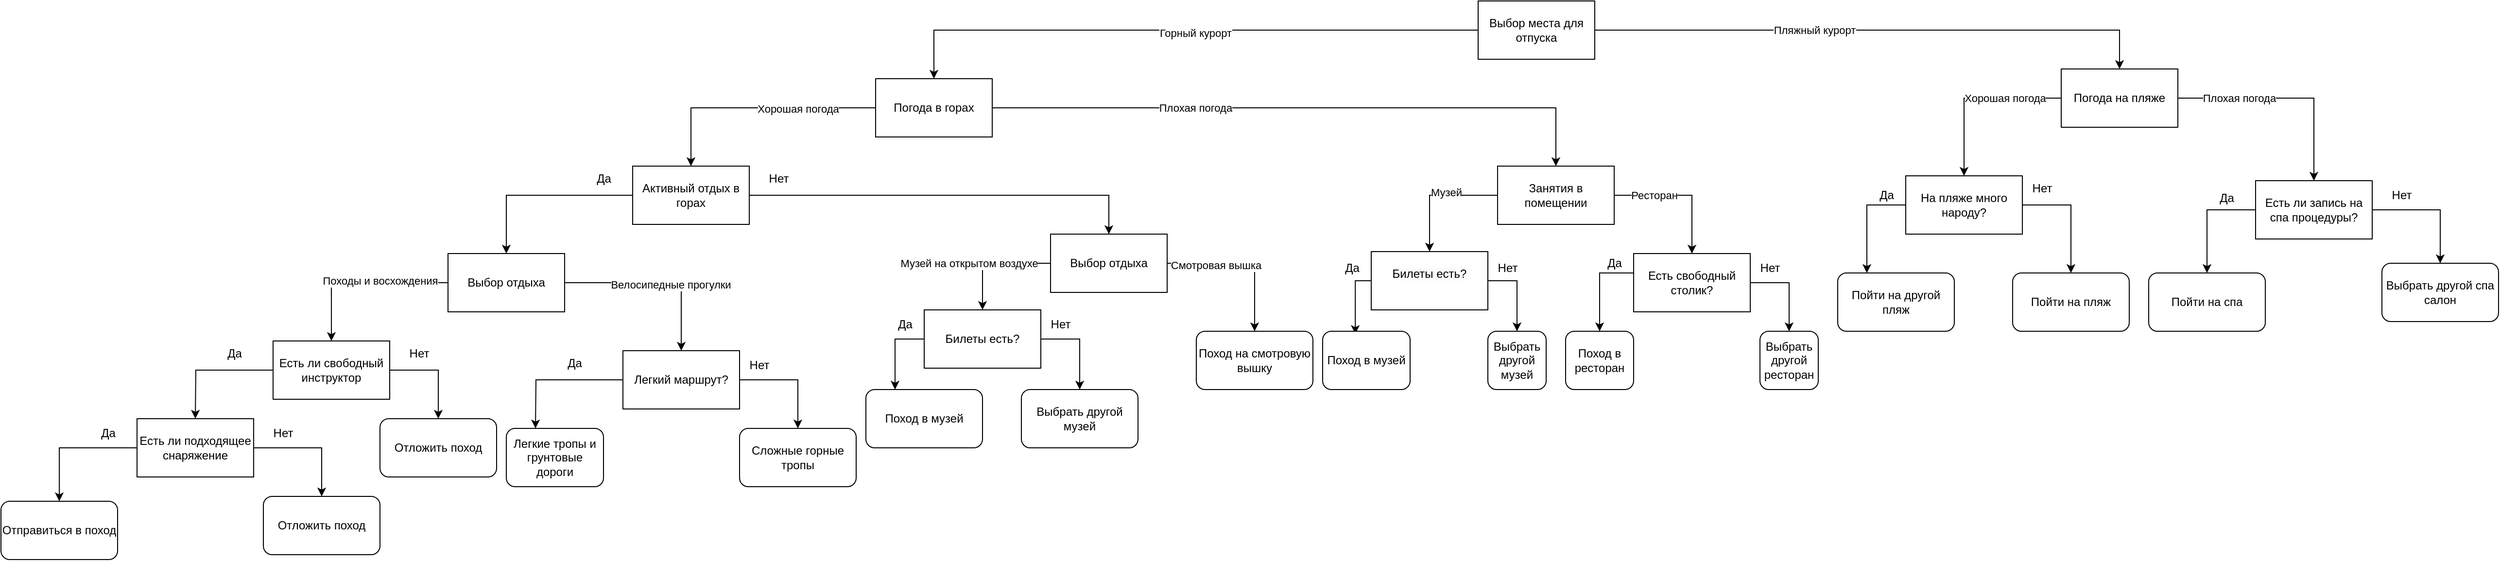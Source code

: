 <mxfile version="21.7.5" type="device">
  <diagram name="Страница 1" id="6pyIFCUkV2e-s-VGVG6v">
    <mxGraphModel dx="1059" dy="565" grid="1" gridSize="10" guides="1" tooltips="1" connect="1" arrows="1" fold="1" page="1" pageScale="1" pageWidth="827" pageHeight="1169" math="0" shadow="0">
      <root>
        <mxCell id="0" />
        <mxCell id="1" parent="0" />
        <mxCell id="yZ3_KTCY5JrwU7TRLGFP-92" style="edgeStyle=orthogonalEdgeStyle;rounded=0;orthogonalLoop=1;jettySize=auto;html=1;" edge="1" parent="1" source="yZ3_KTCY5JrwU7TRLGFP-96" target="yZ3_KTCY5JrwU7TRLGFP-101">
          <mxGeometry relative="1" as="geometry" />
        </mxCell>
        <mxCell id="yZ3_KTCY5JrwU7TRLGFP-93" value="Горный курорт" style="edgeLabel;html=1;align=center;verticalAlign=middle;resizable=0;points=[];" vertex="1" connectable="0" parent="yZ3_KTCY5JrwU7TRLGFP-92">
          <mxGeometry x="-0.044" y="3" relative="1" as="geometry">
            <mxPoint as="offset" />
          </mxGeometry>
        </mxCell>
        <mxCell id="yZ3_KTCY5JrwU7TRLGFP-94" style="edgeStyle=orthogonalEdgeStyle;rounded=0;orthogonalLoop=1;jettySize=auto;html=1;exitX=1;exitY=0.5;exitDx=0;exitDy=0;entryX=0.5;entryY=0;entryDx=0;entryDy=0;" edge="1" parent="1" source="yZ3_KTCY5JrwU7TRLGFP-96" target="yZ3_KTCY5JrwU7TRLGFP-106">
          <mxGeometry relative="1" as="geometry" />
        </mxCell>
        <mxCell id="yZ3_KTCY5JrwU7TRLGFP-95" value="Пляжный курорт" style="edgeLabel;html=1;align=center;verticalAlign=middle;resizable=0;points=[];" vertex="1" connectable="0" parent="yZ3_KTCY5JrwU7TRLGFP-94">
          <mxGeometry x="-0.221" relative="1" as="geometry">
            <mxPoint as="offset" />
          </mxGeometry>
        </mxCell>
        <mxCell id="yZ3_KTCY5JrwU7TRLGFP-96" value="Выбор места для отпуска" style="rounded=0;whiteSpace=wrap;html=1;" vertex="1" parent="1">
          <mxGeometry x="1600" y="630" width="120" height="60" as="geometry" />
        </mxCell>
        <mxCell id="yZ3_KTCY5JrwU7TRLGFP-97" style="edgeStyle=orthogonalEdgeStyle;rounded=0;orthogonalLoop=1;jettySize=auto;html=1;" edge="1" parent="1" source="yZ3_KTCY5JrwU7TRLGFP-101" target="yZ3_KTCY5JrwU7TRLGFP-109">
          <mxGeometry relative="1" as="geometry">
            <Array as="points">
              <mxPoint x="790" y="740" />
            </Array>
          </mxGeometry>
        </mxCell>
        <mxCell id="yZ3_KTCY5JrwU7TRLGFP-98" value="Хорошая погода" style="edgeLabel;html=1;align=center;verticalAlign=middle;resizable=0;points=[];" vertex="1" connectable="0" parent="yZ3_KTCY5JrwU7TRLGFP-97">
          <mxGeometry x="-0.356" y="1" relative="1" as="geometry">
            <mxPoint as="offset" />
          </mxGeometry>
        </mxCell>
        <mxCell id="yZ3_KTCY5JrwU7TRLGFP-99" style="edgeStyle=orthogonalEdgeStyle;rounded=0;orthogonalLoop=1;jettySize=auto;html=1;exitX=1;exitY=0.5;exitDx=0;exitDy=0;entryX=0.5;entryY=0;entryDx=0;entryDy=0;" edge="1" parent="1" source="yZ3_KTCY5JrwU7TRLGFP-101" target="yZ3_KTCY5JrwU7TRLGFP-114">
          <mxGeometry relative="1" as="geometry" />
        </mxCell>
        <mxCell id="yZ3_KTCY5JrwU7TRLGFP-100" value=" Плохая погода" style="edgeLabel;html=1;align=center;verticalAlign=middle;resizable=0;points=[];" vertex="1" connectable="0" parent="yZ3_KTCY5JrwU7TRLGFP-99">
          <mxGeometry x="-0.348" relative="1" as="geometry">
            <mxPoint as="offset" />
          </mxGeometry>
        </mxCell>
        <mxCell id="yZ3_KTCY5JrwU7TRLGFP-101" value="Погода в горах" style="rounded=0;whiteSpace=wrap;html=1;" vertex="1" parent="1">
          <mxGeometry x="980" y="710" width="120" height="60" as="geometry" />
        </mxCell>
        <mxCell id="yZ3_KTCY5JrwU7TRLGFP-102" style="edgeStyle=orthogonalEdgeStyle;rounded=0;orthogonalLoop=1;jettySize=auto;html=1;exitX=0;exitY=0.5;exitDx=0;exitDy=0;entryX=0.5;entryY=0;entryDx=0;entryDy=0;" edge="1" parent="1" source="yZ3_KTCY5JrwU7TRLGFP-106" target="yZ3_KTCY5JrwU7TRLGFP-171">
          <mxGeometry relative="1" as="geometry" />
        </mxCell>
        <mxCell id="yZ3_KTCY5JrwU7TRLGFP-103" value="Хорошая погода" style="edgeLabel;html=1;align=center;verticalAlign=middle;resizable=0;points=[];" vertex="1" connectable="0" parent="yZ3_KTCY5JrwU7TRLGFP-102">
          <mxGeometry x="-0.351" y="7" relative="1" as="geometry">
            <mxPoint y="-7" as="offset" />
          </mxGeometry>
        </mxCell>
        <mxCell id="yZ3_KTCY5JrwU7TRLGFP-104" style="edgeStyle=orthogonalEdgeStyle;rounded=0;orthogonalLoop=1;jettySize=auto;html=1;exitX=1;exitY=0.5;exitDx=0;exitDy=0;entryX=0.5;entryY=0;entryDx=0;entryDy=0;" edge="1" parent="1" source="yZ3_KTCY5JrwU7TRLGFP-106" target="yZ3_KTCY5JrwU7TRLGFP-174">
          <mxGeometry relative="1" as="geometry" />
        </mxCell>
        <mxCell id="yZ3_KTCY5JrwU7TRLGFP-105" value="Плохая погода" style="edgeLabel;html=1;align=center;verticalAlign=middle;resizable=0;points=[];" vertex="1" connectable="0" parent="yZ3_KTCY5JrwU7TRLGFP-104">
          <mxGeometry x="-0.641" y="-1" relative="1" as="geometry">
            <mxPoint x="22" y="-1" as="offset" />
          </mxGeometry>
        </mxCell>
        <mxCell id="yZ3_KTCY5JrwU7TRLGFP-106" value="Погода на пляже" style="rounded=0;whiteSpace=wrap;html=1;" vertex="1" parent="1">
          <mxGeometry x="2200" y="700" width="120" height="60" as="geometry" />
        </mxCell>
        <mxCell id="yZ3_KTCY5JrwU7TRLGFP-107" style="edgeStyle=orthogonalEdgeStyle;rounded=0;orthogonalLoop=1;jettySize=auto;html=1;" edge="1" parent="1" source="yZ3_KTCY5JrwU7TRLGFP-109" target="yZ3_KTCY5JrwU7TRLGFP-119">
          <mxGeometry relative="1" as="geometry" />
        </mxCell>
        <mxCell id="yZ3_KTCY5JrwU7TRLGFP-108" style="edgeStyle=orthogonalEdgeStyle;rounded=0;orthogonalLoop=1;jettySize=auto;html=1;exitX=1;exitY=0.5;exitDx=0;exitDy=0;entryX=0.5;entryY=0;entryDx=0;entryDy=0;" edge="1" parent="1" source="yZ3_KTCY5JrwU7TRLGFP-109" target="yZ3_KTCY5JrwU7TRLGFP-124">
          <mxGeometry relative="1" as="geometry" />
        </mxCell>
        <mxCell id="yZ3_KTCY5JrwU7TRLGFP-109" value="Активный отдых в горах" style="rounded=0;whiteSpace=wrap;html=1;" vertex="1" parent="1">
          <mxGeometry x="730" y="800" width="120" height="60" as="geometry" />
        </mxCell>
        <mxCell id="yZ3_KTCY5JrwU7TRLGFP-110" style="edgeStyle=orthogonalEdgeStyle;rounded=0;orthogonalLoop=1;jettySize=auto;html=1;exitX=0;exitY=0.5;exitDx=0;exitDy=0;entryX=0.5;entryY=0;entryDx=0;entryDy=0;" edge="1" parent="1" source="yZ3_KTCY5JrwU7TRLGFP-114" target="yZ3_KTCY5JrwU7TRLGFP-157">
          <mxGeometry relative="1" as="geometry" />
        </mxCell>
        <mxCell id="yZ3_KTCY5JrwU7TRLGFP-111" value="Музей" style="edgeLabel;html=1;align=center;verticalAlign=middle;resizable=0;points=[];" vertex="1" connectable="0" parent="yZ3_KTCY5JrwU7TRLGFP-110">
          <mxGeometry x="-0.162" y="-3" relative="1" as="geometry">
            <mxPoint as="offset" />
          </mxGeometry>
        </mxCell>
        <mxCell id="yZ3_KTCY5JrwU7TRLGFP-112" style="edgeStyle=orthogonalEdgeStyle;rounded=0;orthogonalLoop=1;jettySize=auto;html=1;exitX=1;exitY=0.5;exitDx=0;exitDy=0;" edge="1" parent="1" source="yZ3_KTCY5JrwU7TRLGFP-114" target="yZ3_KTCY5JrwU7TRLGFP-160">
          <mxGeometry relative="1" as="geometry" />
        </mxCell>
        <mxCell id="yZ3_KTCY5JrwU7TRLGFP-113" value="Ресторан" style="edgeLabel;html=1;align=center;verticalAlign=middle;resizable=0;points=[];" vertex="1" connectable="0" parent="yZ3_KTCY5JrwU7TRLGFP-112">
          <mxGeometry x="-0.395" y="-9" relative="1" as="geometry">
            <mxPoint x="-2" y="-9" as="offset" />
          </mxGeometry>
        </mxCell>
        <mxCell id="yZ3_KTCY5JrwU7TRLGFP-114" value="Занятия в помещении" style="rounded=0;whiteSpace=wrap;html=1;" vertex="1" parent="1">
          <mxGeometry x="1620" y="800" width="120" height="60" as="geometry" />
        </mxCell>
        <mxCell id="yZ3_KTCY5JrwU7TRLGFP-115" style="edgeStyle=orthogonalEdgeStyle;rounded=0;orthogonalLoop=1;jettySize=auto;html=1;entryX=0.5;entryY=0;entryDx=0;entryDy=0;" edge="1" parent="1" source="yZ3_KTCY5JrwU7TRLGFP-119" target="yZ3_KTCY5JrwU7TRLGFP-129">
          <mxGeometry relative="1" as="geometry" />
        </mxCell>
        <mxCell id="yZ3_KTCY5JrwU7TRLGFP-116" value="Походы и восхождения" style="edgeLabel;html=1;align=center;verticalAlign=middle;resizable=0;points=[];" vertex="1" connectable="0" parent="yZ3_KTCY5JrwU7TRLGFP-115">
          <mxGeometry x="-0.219" y="-2" relative="1" as="geometry">
            <mxPoint as="offset" />
          </mxGeometry>
        </mxCell>
        <mxCell id="yZ3_KTCY5JrwU7TRLGFP-117" style="edgeStyle=orthogonalEdgeStyle;rounded=0;orthogonalLoop=1;jettySize=auto;html=1;exitX=1;exitY=0.5;exitDx=0;exitDy=0;entryX=0.5;entryY=0;entryDx=0;entryDy=0;" edge="1" parent="1" source="yZ3_KTCY5JrwU7TRLGFP-119" target="yZ3_KTCY5JrwU7TRLGFP-132">
          <mxGeometry relative="1" as="geometry" />
        </mxCell>
        <mxCell id="yZ3_KTCY5JrwU7TRLGFP-118" value="Велосипедные прогулки" style="edgeLabel;html=1;align=center;verticalAlign=middle;resizable=0;points=[];" vertex="1" connectable="0" parent="yZ3_KTCY5JrwU7TRLGFP-117">
          <mxGeometry x="0.149" y="-2" relative="1" as="geometry">
            <mxPoint as="offset" />
          </mxGeometry>
        </mxCell>
        <mxCell id="yZ3_KTCY5JrwU7TRLGFP-119" value="Выбор отдыха" style="rounded=0;whiteSpace=wrap;html=1;" vertex="1" parent="1">
          <mxGeometry x="540" y="890" width="120" height="60" as="geometry" />
        </mxCell>
        <mxCell id="yZ3_KTCY5JrwU7TRLGFP-120" style="edgeStyle=orthogonalEdgeStyle;rounded=0;orthogonalLoop=1;jettySize=auto;html=1;entryX=0.5;entryY=0;entryDx=0;entryDy=0;" edge="1" parent="1" source="yZ3_KTCY5JrwU7TRLGFP-124" target="yZ3_KTCY5JrwU7TRLGFP-149">
          <mxGeometry relative="1" as="geometry">
            <Array as="points">
              <mxPoint x="1090" y="900" />
              <mxPoint x="1090" y="948" />
            </Array>
          </mxGeometry>
        </mxCell>
        <mxCell id="yZ3_KTCY5JrwU7TRLGFP-121" value="Музей на открытом воздухе&lt;br&gt;" style="edgeLabel;html=1;align=center;verticalAlign=middle;resizable=0;points=[];" vertex="1" connectable="0" parent="yZ3_KTCY5JrwU7TRLGFP-120">
          <mxGeometry x="-0.139" y="5" relative="1" as="geometry">
            <mxPoint x="-33" y="-5" as="offset" />
          </mxGeometry>
        </mxCell>
        <mxCell id="yZ3_KTCY5JrwU7TRLGFP-122" style="edgeStyle=orthogonalEdgeStyle;rounded=0;orthogonalLoop=1;jettySize=auto;html=1;exitX=1;exitY=0.5;exitDx=0;exitDy=0;entryX=0.5;entryY=0;entryDx=0;entryDy=0;" edge="1" parent="1" source="yZ3_KTCY5JrwU7TRLGFP-124" target="yZ3_KTCY5JrwU7TRLGFP-154">
          <mxGeometry relative="1" as="geometry">
            <mxPoint x="1440" y="960" as="targetPoint" />
          </mxGeometry>
        </mxCell>
        <mxCell id="yZ3_KTCY5JrwU7TRLGFP-123" value="Смотровая вышка" style="edgeLabel;html=1;align=center;verticalAlign=middle;resizable=0;points=[];" vertex="1" connectable="0" parent="yZ3_KTCY5JrwU7TRLGFP-122">
          <mxGeometry x="-0.389" y="-2" relative="1" as="geometry">
            <mxPoint x="1" as="offset" />
          </mxGeometry>
        </mxCell>
        <mxCell id="yZ3_KTCY5JrwU7TRLGFP-124" value="Выбор отдыха" style="rounded=0;whiteSpace=wrap;html=1;" vertex="1" parent="1">
          <mxGeometry x="1160" y="870" width="120" height="60" as="geometry" />
        </mxCell>
        <mxCell id="yZ3_KTCY5JrwU7TRLGFP-125" value="Да&lt;br&gt;" style="text;html=1;align=center;verticalAlign=middle;resizable=0;points=[];autosize=1;strokeColor=none;fillColor=none;" vertex="1" parent="1">
          <mxGeometry x="680" y="798" width="40" height="30" as="geometry" />
        </mxCell>
        <mxCell id="yZ3_KTCY5JrwU7TRLGFP-126" value="Нет" style="text;html=1;align=center;verticalAlign=middle;resizable=0;points=[];autosize=1;strokeColor=none;fillColor=none;" vertex="1" parent="1">
          <mxGeometry x="860" y="798" width="40" height="30" as="geometry" />
        </mxCell>
        <mxCell id="yZ3_KTCY5JrwU7TRLGFP-127" style="edgeStyle=orthogonalEdgeStyle;rounded=0;orthogonalLoop=1;jettySize=auto;html=1;exitX=0;exitY=0.5;exitDx=0;exitDy=0;entryX=0.5;entryY=0;entryDx=0;entryDy=0;" edge="1" parent="1" source="yZ3_KTCY5JrwU7TRLGFP-129">
          <mxGeometry relative="1" as="geometry">
            <mxPoint x="280" y="1060" as="targetPoint" />
          </mxGeometry>
        </mxCell>
        <mxCell id="yZ3_KTCY5JrwU7TRLGFP-128" style="edgeStyle=orthogonalEdgeStyle;rounded=0;orthogonalLoop=1;jettySize=auto;html=1;exitX=1;exitY=0.5;exitDx=0;exitDy=0;" edge="1" parent="1" source="yZ3_KTCY5JrwU7TRLGFP-129" target="yZ3_KTCY5JrwU7TRLGFP-139">
          <mxGeometry relative="1" as="geometry" />
        </mxCell>
        <mxCell id="yZ3_KTCY5JrwU7TRLGFP-129" value="Есть ли свободный инструктор" style="rounded=0;whiteSpace=wrap;html=1;" vertex="1" parent="1">
          <mxGeometry x="360" y="980" width="120" height="60" as="geometry" />
        </mxCell>
        <mxCell id="yZ3_KTCY5JrwU7TRLGFP-130" style="edgeStyle=orthogonalEdgeStyle;rounded=0;orthogonalLoop=1;jettySize=auto;html=1;exitX=0;exitY=0.5;exitDx=0;exitDy=0;entryX=0.25;entryY=0;entryDx=0;entryDy=0;" edge="1" parent="1" source="yZ3_KTCY5JrwU7TRLGFP-132">
          <mxGeometry relative="1" as="geometry">
            <mxPoint x="630" y="1070" as="targetPoint" />
          </mxGeometry>
        </mxCell>
        <mxCell id="yZ3_KTCY5JrwU7TRLGFP-131" style="edgeStyle=orthogonalEdgeStyle;rounded=0;orthogonalLoop=1;jettySize=auto;html=1;exitX=1;exitY=0.5;exitDx=0;exitDy=0;entryX=0.5;entryY=0;entryDx=0;entryDy=0;" edge="1" parent="1" source="yZ3_KTCY5JrwU7TRLGFP-132" target="yZ3_KTCY5JrwU7TRLGFP-145">
          <mxGeometry relative="1" as="geometry" />
        </mxCell>
        <mxCell id="yZ3_KTCY5JrwU7TRLGFP-132" value="Легкий маршрут?" style="rounded=0;whiteSpace=wrap;html=1;" vertex="1" parent="1">
          <mxGeometry x="720" y="990" width="120" height="60" as="geometry" />
        </mxCell>
        <mxCell id="yZ3_KTCY5JrwU7TRLGFP-133" value="Да" style="text;html=1;align=center;verticalAlign=middle;resizable=0;points=[];autosize=1;strokeColor=none;fillColor=none;" vertex="1" parent="1">
          <mxGeometry x="300" y="978" width="40" height="30" as="geometry" />
        </mxCell>
        <mxCell id="yZ3_KTCY5JrwU7TRLGFP-134" style="edgeStyle=orthogonalEdgeStyle;rounded=0;orthogonalLoop=1;jettySize=auto;html=1;exitX=0;exitY=0.5;exitDx=0;exitDy=0;entryX=0.5;entryY=0;entryDx=0;entryDy=0;" edge="1" parent="1" source="yZ3_KTCY5JrwU7TRLGFP-136" target="yZ3_KTCY5JrwU7TRLGFP-137">
          <mxGeometry relative="1" as="geometry" />
        </mxCell>
        <mxCell id="yZ3_KTCY5JrwU7TRLGFP-135" style="edgeStyle=orthogonalEdgeStyle;rounded=0;orthogonalLoop=1;jettySize=auto;html=1;exitX=1;exitY=0.5;exitDx=0;exitDy=0;" edge="1" parent="1" source="yZ3_KTCY5JrwU7TRLGFP-136" target="yZ3_KTCY5JrwU7TRLGFP-138">
          <mxGeometry relative="1" as="geometry" />
        </mxCell>
        <mxCell id="yZ3_KTCY5JrwU7TRLGFP-136" value="Есть ли подходящее снаряжение" style="rounded=0;whiteSpace=wrap;html=1;" vertex="1" parent="1">
          <mxGeometry x="220" y="1060" width="120" height="60" as="geometry" />
        </mxCell>
        <mxCell id="yZ3_KTCY5JrwU7TRLGFP-137" value="Отправиться в поход" style="rounded=1;whiteSpace=wrap;html=1;" vertex="1" parent="1">
          <mxGeometry x="80" y="1145" width="120" height="60" as="geometry" />
        </mxCell>
        <mxCell id="yZ3_KTCY5JrwU7TRLGFP-138" value="Отложить поход" style="rounded=1;whiteSpace=wrap;html=1;" vertex="1" parent="1">
          <mxGeometry x="350" y="1140" width="120" height="60" as="geometry" />
        </mxCell>
        <mxCell id="yZ3_KTCY5JrwU7TRLGFP-139" value="Отложить поход" style="rounded=1;whiteSpace=wrap;html=1;" vertex="1" parent="1">
          <mxGeometry x="470" y="1060" width="120" height="60" as="geometry" />
        </mxCell>
        <mxCell id="yZ3_KTCY5JrwU7TRLGFP-140" value="Нет" style="text;html=1;align=center;verticalAlign=middle;resizable=0;points=[];autosize=1;strokeColor=none;fillColor=none;" vertex="1" parent="1">
          <mxGeometry x="490" y="978" width="40" height="30" as="geometry" />
        </mxCell>
        <mxCell id="yZ3_KTCY5JrwU7TRLGFP-141" value="Да" style="text;html=1;align=center;verticalAlign=middle;resizable=0;points=[];autosize=1;strokeColor=none;fillColor=none;" vertex="1" parent="1">
          <mxGeometry x="170" y="1060" width="40" height="30" as="geometry" />
        </mxCell>
        <mxCell id="yZ3_KTCY5JrwU7TRLGFP-142" value="Нет" style="text;html=1;align=center;verticalAlign=middle;resizable=0;points=[];autosize=1;strokeColor=none;fillColor=none;" vertex="1" parent="1">
          <mxGeometry x="350" y="1060" width="40" height="30" as="geometry" />
        </mxCell>
        <mxCell id="yZ3_KTCY5JrwU7TRLGFP-143" value="Да" style="text;html=1;align=center;verticalAlign=middle;resizable=0;points=[];autosize=1;strokeColor=none;fillColor=none;" vertex="1" parent="1">
          <mxGeometry x="650" y="988" width="40" height="30" as="geometry" />
        </mxCell>
        <mxCell id="yZ3_KTCY5JrwU7TRLGFP-144" value="Легкие тропы и грунтовые дороги" style="rounded=1;whiteSpace=wrap;html=1;" vertex="1" parent="1">
          <mxGeometry x="600" y="1070" width="100" height="60" as="geometry" />
        </mxCell>
        <mxCell id="yZ3_KTCY5JrwU7TRLGFP-145" value="Сложные горные тропы" style="rounded=1;whiteSpace=wrap;html=1;" vertex="1" parent="1">
          <mxGeometry x="840" y="1070" width="120" height="60" as="geometry" />
        </mxCell>
        <mxCell id="yZ3_KTCY5JrwU7TRLGFP-146" value="Нет&lt;br&gt;" style="text;html=1;align=center;verticalAlign=middle;resizable=0;points=[];autosize=1;strokeColor=none;fillColor=none;" vertex="1" parent="1">
          <mxGeometry x="840" y="990" width="40" height="30" as="geometry" />
        </mxCell>
        <mxCell id="yZ3_KTCY5JrwU7TRLGFP-147" style="edgeStyle=orthogonalEdgeStyle;rounded=0;orthogonalLoop=1;jettySize=auto;html=1;exitX=0;exitY=0.5;exitDx=0;exitDy=0;entryX=0.25;entryY=0;entryDx=0;entryDy=0;" edge="1" parent="1" source="yZ3_KTCY5JrwU7TRLGFP-149" target="yZ3_KTCY5JrwU7TRLGFP-150">
          <mxGeometry relative="1" as="geometry" />
        </mxCell>
        <mxCell id="yZ3_KTCY5JrwU7TRLGFP-148" style="edgeStyle=orthogonalEdgeStyle;rounded=0;orthogonalLoop=1;jettySize=auto;html=1;exitX=1;exitY=0.5;exitDx=0;exitDy=0;entryX=0.5;entryY=0;entryDx=0;entryDy=0;" edge="1" parent="1" source="yZ3_KTCY5JrwU7TRLGFP-149" target="yZ3_KTCY5JrwU7TRLGFP-152">
          <mxGeometry relative="1" as="geometry" />
        </mxCell>
        <mxCell id="yZ3_KTCY5JrwU7TRLGFP-149" value="Билеты есть?&lt;br&gt;" style="rounded=0;whiteSpace=wrap;html=1;" vertex="1" parent="1">
          <mxGeometry x="1030" y="948" width="120" height="60" as="geometry" />
        </mxCell>
        <mxCell id="yZ3_KTCY5JrwU7TRLGFP-150" value="Поход в музей" style="rounded=1;whiteSpace=wrap;html=1;" vertex="1" parent="1">
          <mxGeometry x="970" y="1030" width="120" height="60" as="geometry" />
        </mxCell>
        <mxCell id="yZ3_KTCY5JrwU7TRLGFP-151" value="Да" style="text;html=1;align=center;verticalAlign=middle;resizable=0;points=[];autosize=1;strokeColor=none;fillColor=none;" vertex="1" parent="1">
          <mxGeometry x="990" y="948" width="40" height="30" as="geometry" />
        </mxCell>
        <mxCell id="yZ3_KTCY5JrwU7TRLGFP-152" value="Выбрать другой музей" style="rounded=1;whiteSpace=wrap;html=1;" vertex="1" parent="1">
          <mxGeometry x="1130" y="1030" width="120" height="60" as="geometry" />
        </mxCell>
        <mxCell id="yZ3_KTCY5JrwU7TRLGFP-153" value="Нет" style="text;html=1;align=center;verticalAlign=middle;resizable=0;points=[];autosize=1;strokeColor=none;fillColor=none;" vertex="1" parent="1">
          <mxGeometry x="1150" y="948" width="40" height="30" as="geometry" />
        </mxCell>
        <mxCell id="yZ3_KTCY5JrwU7TRLGFP-154" value="Поход на смотровую вышку" style="rounded=1;whiteSpace=wrap;html=1;" vertex="1" parent="1">
          <mxGeometry x="1310" y="970" width="120" height="60" as="geometry" />
        </mxCell>
        <mxCell id="yZ3_KTCY5JrwU7TRLGFP-155" style="edgeStyle=orthogonalEdgeStyle;rounded=0;orthogonalLoop=1;jettySize=auto;html=1;exitX=0;exitY=0.5;exitDx=0;exitDy=0;entryX=0.373;entryY=0.046;entryDx=0;entryDy=0;entryPerimeter=0;" edge="1" parent="1" source="yZ3_KTCY5JrwU7TRLGFP-157" target="yZ3_KTCY5JrwU7TRLGFP-161">
          <mxGeometry relative="1" as="geometry">
            <Array as="points">
              <mxPoint x="1474" y="918" />
            </Array>
          </mxGeometry>
        </mxCell>
        <mxCell id="yZ3_KTCY5JrwU7TRLGFP-156" style="edgeStyle=orthogonalEdgeStyle;rounded=0;orthogonalLoop=1;jettySize=auto;html=1;exitX=1;exitY=0.5;exitDx=0;exitDy=0;entryX=0.5;entryY=0;entryDx=0;entryDy=0;" edge="1" parent="1" source="yZ3_KTCY5JrwU7TRLGFP-157" target="yZ3_KTCY5JrwU7TRLGFP-163">
          <mxGeometry relative="1" as="geometry" />
        </mxCell>
        <mxCell id="yZ3_KTCY5JrwU7TRLGFP-157" value="&#xa;&lt;span style=&quot;color: rgb(0, 0, 0); font-family: Helvetica; font-size: 12px; font-style: normal; font-variant-ligatures: normal; font-variant-caps: normal; font-weight: 400; letter-spacing: normal; orphans: 2; text-align: center; text-indent: 0px; text-transform: none; widows: 2; word-spacing: 0px; -webkit-text-stroke-width: 0px; background-color: rgb(251, 251, 251); text-decoration-thickness: initial; text-decoration-style: initial; text-decoration-color: initial; float: none; display: inline !important;&quot;&gt;Билеты есть?&lt;/span&gt;&#xa;&#xa;" style="rounded=0;whiteSpace=wrap;html=1;" vertex="1" parent="1">
          <mxGeometry x="1490" y="888" width="120" height="60" as="geometry" />
        </mxCell>
        <mxCell id="yZ3_KTCY5JrwU7TRLGFP-158" style="edgeStyle=orthogonalEdgeStyle;rounded=0;orthogonalLoop=1;jettySize=auto;html=1;entryX=0.5;entryY=0;entryDx=0;entryDy=0;" edge="1" parent="1" source="yZ3_KTCY5JrwU7TRLGFP-160" target="yZ3_KTCY5JrwU7TRLGFP-165">
          <mxGeometry relative="1" as="geometry">
            <Array as="points">
              <mxPoint x="1725" y="910" />
            </Array>
          </mxGeometry>
        </mxCell>
        <mxCell id="yZ3_KTCY5JrwU7TRLGFP-159" style="edgeStyle=orthogonalEdgeStyle;rounded=0;orthogonalLoop=1;jettySize=auto;html=1;exitX=1;exitY=0.5;exitDx=0;exitDy=0;" edge="1" parent="1" source="yZ3_KTCY5JrwU7TRLGFP-160" target="yZ3_KTCY5JrwU7TRLGFP-166">
          <mxGeometry relative="1" as="geometry" />
        </mxCell>
        <mxCell id="yZ3_KTCY5JrwU7TRLGFP-160" value="Есть свободный столик?" style="rounded=0;whiteSpace=wrap;html=1;" vertex="1" parent="1">
          <mxGeometry x="1760" y="890" width="120" height="60" as="geometry" />
        </mxCell>
        <mxCell id="yZ3_KTCY5JrwU7TRLGFP-161" value="Поход в музей" style="rounded=1;whiteSpace=wrap;html=1;" vertex="1" parent="1">
          <mxGeometry x="1440" y="970" width="90" height="60" as="geometry" />
        </mxCell>
        <mxCell id="yZ3_KTCY5JrwU7TRLGFP-162" value="Да" style="text;html=1;align=center;verticalAlign=middle;resizable=0;points=[];autosize=1;strokeColor=none;fillColor=none;" vertex="1" parent="1">
          <mxGeometry x="1450" y="890" width="40" height="30" as="geometry" />
        </mxCell>
        <mxCell id="yZ3_KTCY5JrwU7TRLGFP-163" value="Выбрать другой музей" style="rounded=1;whiteSpace=wrap;html=1;" vertex="1" parent="1">
          <mxGeometry x="1610" y="970" width="60" height="60" as="geometry" />
        </mxCell>
        <mxCell id="yZ3_KTCY5JrwU7TRLGFP-164" value="Нет" style="text;html=1;align=center;verticalAlign=middle;resizable=0;points=[];autosize=1;strokeColor=none;fillColor=none;" vertex="1" parent="1">
          <mxGeometry x="1610" y="890" width="40" height="30" as="geometry" />
        </mxCell>
        <mxCell id="yZ3_KTCY5JrwU7TRLGFP-165" value="Поход в ресторан" style="rounded=1;whiteSpace=wrap;html=1;" vertex="1" parent="1">
          <mxGeometry x="1690" y="970" width="70" height="60" as="geometry" />
        </mxCell>
        <mxCell id="yZ3_KTCY5JrwU7TRLGFP-166" value="Выбрать другой ресторан" style="rounded=1;whiteSpace=wrap;html=1;" vertex="1" parent="1">
          <mxGeometry x="1890" y="970" width="60" height="60" as="geometry" />
        </mxCell>
        <mxCell id="yZ3_KTCY5JrwU7TRLGFP-167" value="Да" style="text;html=1;align=center;verticalAlign=middle;resizable=0;points=[];autosize=1;strokeColor=none;fillColor=none;" vertex="1" parent="1">
          <mxGeometry x="1720" y="885" width="40" height="30" as="geometry" />
        </mxCell>
        <mxCell id="yZ3_KTCY5JrwU7TRLGFP-168" value="Нет" style="text;html=1;align=center;verticalAlign=middle;resizable=0;points=[];autosize=1;strokeColor=none;fillColor=none;" vertex="1" parent="1">
          <mxGeometry x="1880" y="890" width="40" height="30" as="geometry" />
        </mxCell>
        <mxCell id="yZ3_KTCY5JrwU7TRLGFP-169" style="edgeStyle=orthogonalEdgeStyle;rounded=0;orthogonalLoop=1;jettySize=auto;html=1;exitX=0;exitY=0.5;exitDx=0;exitDy=0;entryX=0.25;entryY=0;entryDx=0;entryDy=0;" edge="1" parent="1" source="yZ3_KTCY5JrwU7TRLGFP-171" target="yZ3_KTCY5JrwU7TRLGFP-175">
          <mxGeometry relative="1" as="geometry" />
        </mxCell>
        <mxCell id="yZ3_KTCY5JrwU7TRLGFP-170" style="edgeStyle=orthogonalEdgeStyle;rounded=0;orthogonalLoop=1;jettySize=auto;html=1;exitX=1;exitY=0.5;exitDx=0;exitDy=0;entryX=0.5;entryY=0;entryDx=0;entryDy=0;" edge="1" parent="1" source="yZ3_KTCY5JrwU7TRLGFP-171" target="yZ3_KTCY5JrwU7TRLGFP-177">
          <mxGeometry relative="1" as="geometry" />
        </mxCell>
        <mxCell id="yZ3_KTCY5JrwU7TRLGFP-171" value="На пляже много народу?" style="rounded=0;whiteSpace=wrap;html=1;" vertex="1" parent="1">
          <mxGeometry x="2040" y="810" width="120" height="60" as="geometry" />
        </mxCell>
        <mxCell id="yZ3_KTCY5JrwU7TRLGFP-172" style="edgeStyle=orthogonalEdgeStyle;rounded=0;orthogonalLoop=1;jettySize=auto;html=1;exitX=0;exitY=0.5;exitDx=0;exitDy=0;entryX=0.5;entryY=0;entryDx=0;entryDy=0;" edge="1" parent="1" source="yZ3_KTCY5JrwU7TRLGFP-174" target="yZ3_KTCY5JrwU7TRLGFP-179">
          <mxGeometry relative="1" as="geometry" />
        </mxCell>
        <mxCell id="yZ3_KTCY5JrwU7TRLGFP-173" style="edgeStyle=orthogonalEdgeStyle;rounded=0;orthogonalLoop=1;jettySize=auto;html=1;exitX=1;exitY=0.5;exitDx=0;exitDy=0;" edge="1" parent="1" source="yZ3_KTCY5JrwU7TRLGFP-174" target="yZ3_KTCY5JrwU7TRLGFP-180">
          <mxGeometry relative="1" as="geometry" />
        </mxCell>
        <mxCell id="yZ3_KTCY5JrwU7TRLGFP-174" value="Есть ли запись на спа процедуры?" style="rounded=0;whiteSpace=wrap;html=1;" vertex="1" parent="1">
          <mxGeometry x="2400" y="815" width="120" height="60" as="geometry" />
        </mxCell>
        <mxCell id="yZ3_KTCY5JrwU7TRLGFP-175" value="Пойти на другой пляж" style="rounded=1;whiteSpace=wrap;html=1;" vertex="1" parent="1">
          <mxGeometry x="1970" y="910" width="120" height="60" as="geometry" />
        </mxCell>
        <mxCell id="yZ3_KTCY5JrwU7TRLGFP-176" value="Да" style="text;html=1;align=center;verticalAlign=middle;resizable=0;points=[];autosize=1;strokeColor=none;fillColor=none;" vertex="1" parent="1">
          <mxGeometry x="2000" y="815" width="40" height="30" as="geometry" />
        </mxCell>
        <mxCell id="yZ3_KTCY5JrwU7TRLGFP-177" value="Пойти на пляж" style="rounded=1;whiteSpace=wrap;html=1;" vertex="1" parent="1">
          <mxGeometry x="2150" y="910" width="120" height="60" as="geometry" />
        </mxCell>
        <mxCell id="yZ3_KTCY5JrwU7TRLGFP-178" value="Нет" style="text;html=1;align=center;verticalAlign=middle;resizable=0;points=[];autosize=1;strokeColor=none;fillColor=none;" vertex="1" parent="1">
          <mxGeometry x="2160" y="808" width="40" height="30" as="geometry" />
        </mxCell>
        <mxCell id="yZ3_KTCY5JrwU7TRLGFP-179" value="Пойти на спа" style="rounded=1;whiteSpace=wrap;html=1;" vertex="1" parent="1">
          <mxGeometry x="2290" y="910" width="120" height="60" as="geometry" />
        </mxCell>
        <mxCell id="yZ3_KTCY5JrwU7TRLGFP-180" value="Выбрать другой спа салон" style="rounded=1;whiteSpace=wrap;html=1;" vertex="1" parent="1">
          <mxGeometry x="2530" y="900" width="120" height="60" as="geometry" />
        </mxCell>
        <mxCell id="yZ3_KTCY5JrwU7TRLGFP-181" value="Да" style="text;html=1;align=center;verticalAlign=middle;resizable=0;points=[];autosize=1;strokeColor=none;fillColor=none;" vertex="1" parent="1">
          <mxGeometry x="2350" y="818" width="40" height="30" as="geometry" />
        </mxCell>
        <mxCell id="yZ3_KTCY5JrwU7TRLGFP-182" value="Нет" style="text;html=1;align=center;verticalAlign=middle;resizable=0;points=[];autosize=1;strokeColor=none;fillColor=none;" vertex="1" parent="1">
          <mxGeometry x="2530" y="815" width="40" height="30" as="geometry" />
        </mxCell>
      </root>
    </mxGraphModel>
  </diagram>
</mxfile>
